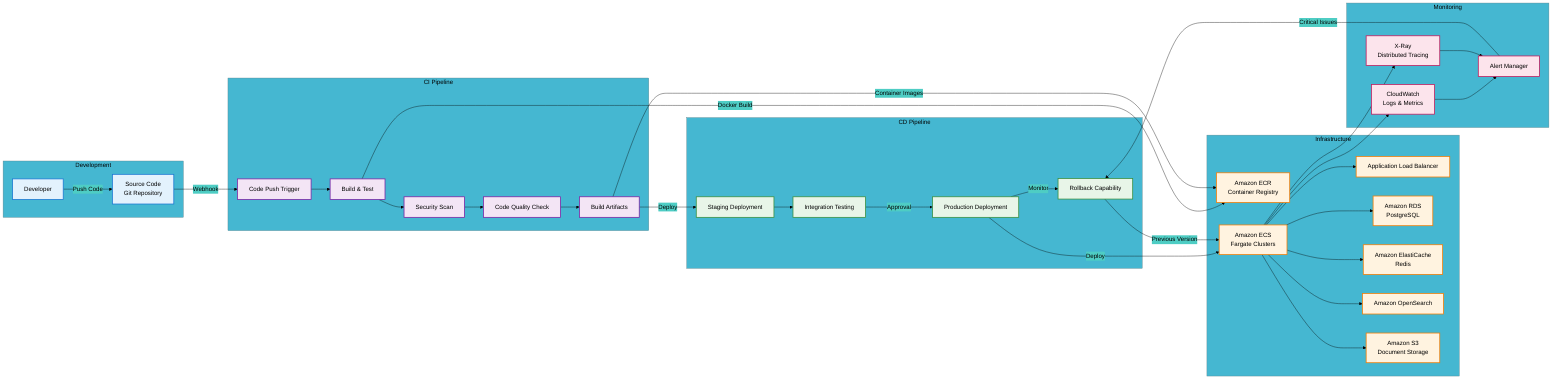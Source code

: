 %%{
  init: {
    'theme': 'base',
    'themeVariables': {
      'primaryColor': '#ff6b6b',
      'primaryTextColor': '#000000',
      'primaryBorderColor': '#ff6b6b',
      'lineColor': '#000000',
      'sectionBkgColor': '#f8f9fa',
      'altSectionBkgColor': '#e9ecef',
      'gridColor': '#dee2e6',
      'secondaryColor': '#4ecdc4',
      'tertiaryColor': '#45b7d1',
      'primaryTextColor': '#000000',
      'secondaryTextColor': '#000000',
      'tertiaryTextColor': '#000000',
      'lineColor': '#000000',
      'textColor': '#000000',
      'mainBkg': '#ffffff',
      'secondBkg': '#f8f9fa',
      'tertiaryBkg': '#e9ecef'
    }
  }
}%%

%% KMRL Document Processing System - CI/CD Pipeline
%% Source: detailed_flow.md sections 1-7, flow.md phases 1-4, flow2.md steps 1-42
%% Author: Systems Architect
%% Date: 2024-12-19
%% Purpose: Continuous integration and deployment pipeline

graph LR
    subgraph "Development"
        DEV[Developer]
        CODE[Source Code<br/>Git Repository]
    end
    
    subgraph "CI Pipeline"
        TRIGGER[Code Push Trigger]
        BUILD[Build & Test]
        SECURITY[Security Scan]
        QUALITY[Code Quality Check]
        ARTIFACT[Build Artifacts]
    end
    
    subgraph "CD Pipeline"
        STAGING[Staging Deployment]
        TESTING[Integration Testing]
        PROD[Production Deployment]
        ROLLBACK[Rollback Capability]
    end
    
    subgraph "Infrastructure"
        ECR[Amazon ECR<br/>Container Registry]
        ECS[Amazon ECS<br/>Fargate Clusters]
        ALB[Application Load Balancer]
        RDS[Amazon RDS<br/>PostgreSQL]
        CACHE[Amazon ElastiCache<br/>Redis]
        SEARCH[Amazon OpenSearch]
        S3[Amazon S3<br/>Document Storage]
    end
    
    subgraph "Monitoring"
        CW[CloudWatch<br/>Logs & Metrics]
        XRAY[X-Ray<br/>Distributed Tracing]
        ALERTS[Alert Manager]
    end
    
    %% Development Flow
    DEV -->|Push Code| CODE
    CODE -->|Webhook| TRIGGER
    
    %% CI Pipeline Flow
    TRIGGER --> BUILD
    BUILD --> SECURITY
    SECURITY --> QUALITY
    QUALITY --> ARTIFACT
    
    %% Build Process
    BUILD -->|Docker Build| ECR
    ARTIFACT -->|Container Images| ECR
    
    %% CD Pipeline Flow
    ARTIFACT -->|Deploy| STAGING
    STAGING --> TESTING
    TESTING -->|Approval| PROD
    PROD -->|Monitor| ROLLBACK
    
    %% Infrastructure Deployment
    PROD -->|Deploy| ECS
    ECS --> ALB
    ECS --> RDS
    ECS --> CACHE
    ECS --> SEARCH
    ECS --> S3
    
    %% Monitoring Integration
    ECS --> CW
    ECS --> XRAY
    CW --> ALERTS
    XRAY --> ALERTS
    
    %% Rollback Flow
    ALERTS -->|Critical Issues| ROLLBACK
    ROLLBACK -->|Previous Version| ECS
    
    %% Styling
    classDef development fill:#e3f2fd,stroke:#1976d2,stroke-width:2px
    classDef ci fill:#f3e5f5,stroke:#7b1fa2,stroke-width:2px
    classDef cd fill:#e8f5e8,stroke:#388e3c,stroke-width:2px
    classDef infrastructure fill:#fff3e0,stroke:#f57c00,stroke-width:2px
    classDef monitoring fill:#fce4ec,stroke:#c2185b,stroke-width:2px
    
    class DEV,CODE development
    class TRIGGER,BUILD,SECURITY,QUALITY,ARTIFACT ci
    class STAGING,TESTING,PROD,ROLLBACK cd
    class ECR,ECS,ALB,RDS,CACHE,SEARCH,S3 infrastructure
    class CW,XRAY,ALERTS monitoring